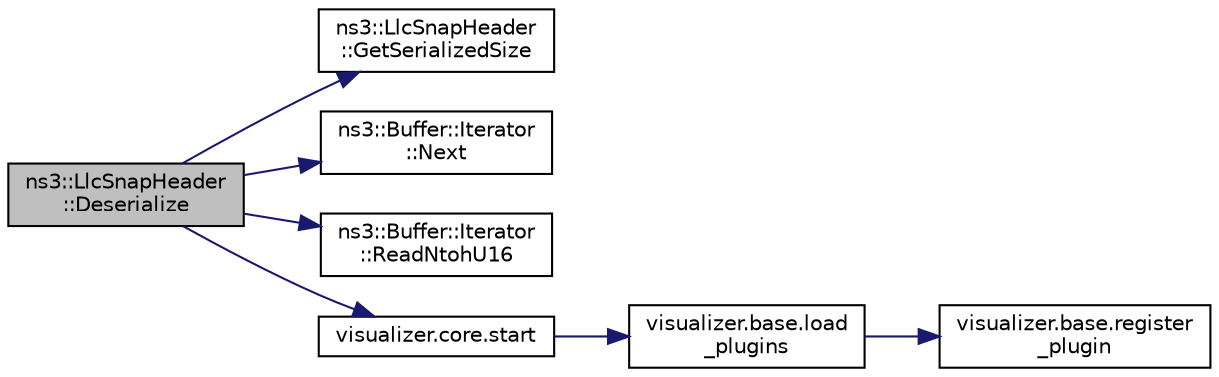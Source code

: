 digraph "ns3::LlcSnapHeader::Deserialize"
{
 // LATEX_PDF_SIZE
  edge [fontname="Helvetica",fontsize="10",labelfontname="Helvetica",labelfontsize="10"];
  node [fontname="Helvetica",fontsize="10",shape=record];
  rankdir="LR";
  Node1 [label="ns3::LlcSnapHeader\l::Deserialize",height=0.2,width=0.4,color="black", fillcolor="grey75", style="filled", fontcolor="black",tooltip=" "];
  Node1 -> Node2 [color="midnightblue",fontsize="10",style="solid",fontname="Helvetica"];
  Node2 [label="ns3::LlcSnapHeader\l::GetSerializedSize",height=0.2,width=0.4,color="black", fillcolor="white", style="filled",URL="$classns3_1_1_llc_snap_header.html#a8004fadd59bfdd50fd020d5687752092",tooltip=" "];
  Node1 -> Node3 [color="midnightblue",fontsize="10",style="solid",fontname="Helvetica"];
  Node3 [label="ns3::Buffer::Iterator\l::Next",height=0.2,width=0.4,color="black", fillcolor="white", style="filled",URL="$classns3_1_1_buffer_1_1_iterator.html#a5eaa564bdc98d063b7e94b1768aeed6b",tooltip="go forward by one byte"];
  Node1 -> Node4 [color="midnightblue",fontsize="10",style="solid",fontname="Helvetica"];
  Node4 [label="ns3::Buffer::Iterator\l::ReadNtohU16",height=0.2,width=0.4,color="black", fillcolor="white", style="filled",URL="$classns3_1_1_buffer_1_1_iterator.html#a14d63ac76497032a473d99cc8458608e",tooltip=" "];
  Node1 -> Node5 [color="midnightblue",fontsize="10",style="solid",fontname="Helvetica"];
  Node5 [label="visualizer.core.start",height=0.2,width=0.4,color="black", fillcolor="white", style="filled",URL="$namespacevisualizer_1_1core.html#a2a35e5d8a34af358b508dac8635754e0",tooltip=" "];
  Node5 -> Node6 [color="midnightblue",fontsize="10",style="solid",fontname="Helvetica"];
  Node6 [label="visualizer.base.load\l_plugins",height=0.2,width=0.4,color="black", fillcolor="white", style="filled",URL="$namespacevisualizer_1_1base.html#ad171497a5ff1afe0a73bedaebf35448f",tooltip=" "];
  Node6 -> Node7 [color="midnightblue",fontsize="10",style="solid",fontname="Helvetica"];
  Node7 [label="visualizer.base.register\l_plugin",height=0.2,width=0.4,color="black", fillcolor="white", style="filled",URL="$namespacevisualizer_1_1base.html#a6b0ffcff1e17ec4027496f50177e5b9e",tooltip=" "];
}

